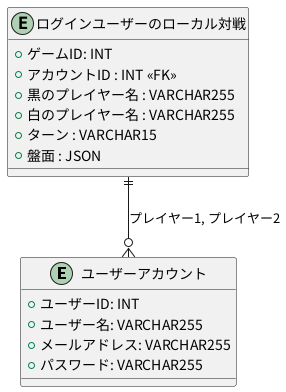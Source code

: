 @startuml er
skinparam defaultFontName "Noto Sans CJK JP"
entity "ユーザーアカウント" {
  +ユーザーID: INT
  +ユーザー名: VARCHAR255
  +メールアドレス: VARCHAR255
  +パスワード: VARCHAR255
}

entity "ログインユーザーのローカル対戦" {
  +ゲームID: INT
  +アカウントID : INT <<FK>>
  +黒のプレイヤー名 : VARCHAR255
  +白のプレイヤー名 : VARCHAR255
  +ターン : VARCHAR15
  +盤面 : JSON 
}

"ログインユーザーのローカル対戦" ||--o{ "ユーザーアカウント" : "プレイヤー1, プレイヤー2"
@enduml
